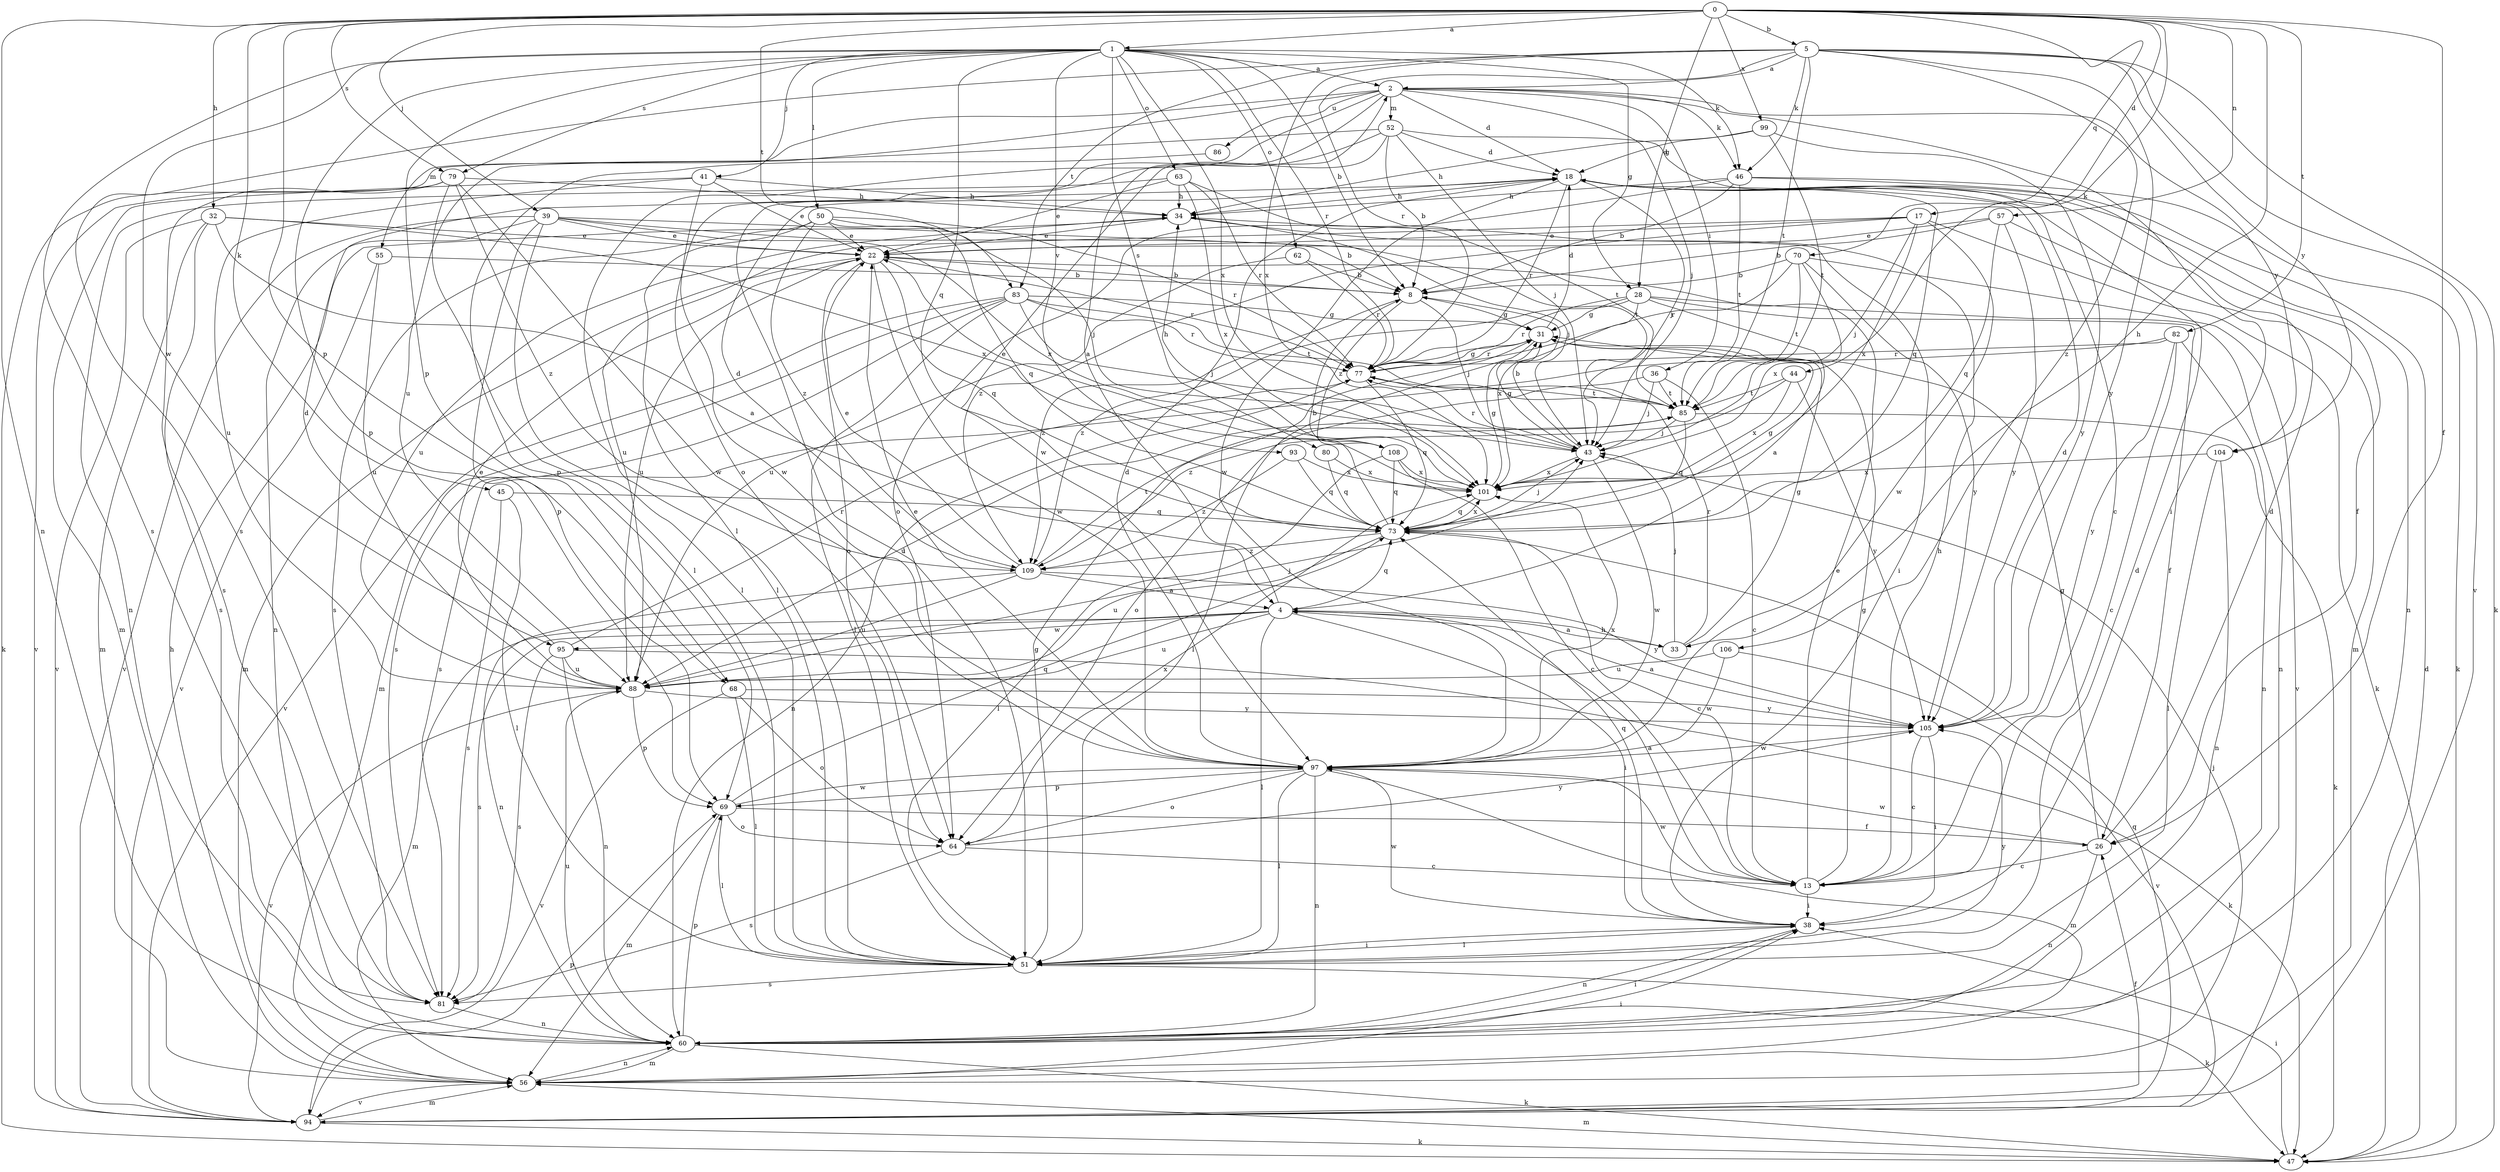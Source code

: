 strict digraph  {
0;
1;
2;
4;
5;
8;
13;
17;
18;
22;
26;
28;
31;
32;
33;
34;
36;
38;
39;
41;
43;
44;
45;
46;
47;
50;
51;
52;
55;
56;
57;
60;
62;
63;
64;
68;
69;
70;
73;
77;
79;
80;
81;
82;
83;
85;
86;
88;
93;
94;
95;
97;
99;
101;
104;
105;
106;
108;
109;
0 -> 1  [label=a];
0 -> 5  [label=b];
0 -> 17  [label=d];
0 -> 26  [label=f];
0 -> 28  [label=g];
0 -> 32  [label=h];
0 -> 33  [label=h];
0 -> 39  [label=j];
0 -> 44  [label=k];
0 -> 45  [label=k];
0 -> 57  [label=n];
0 -> 60  [label=n];
0 -> 68  [label=p];
0 -> 70  [label=q];
0 -> 79  [label=s];
0 -> 82  [label=t];
0 -> 83  [label=t];
0 -> 99  [label=x];
1 -> 2  [label=a];
1 -> 8  [label=b];
1 -> 28  [label=g];
1 -> 41  [label=j];
1 -> 46  [label=k];
1 -> 50  [label=l];
1 -> 62  [label=o];
1 -> 63  [label=o];
1 -> 68  [label=p];
1 -> 69  [label=p];
1 -> 73  [label=q];
1 -> 77  [label=r];
1 -> 79  [label=s];
1 -> 80  [label=s];
1 -> 81  [label=s];
1 -> 93  [label=v];
1 -> 95  [label=w];
1 -> 101  [label=x];
2 -> 18  [label=d];
2 -> 36  [label=i];
2 -> 38  [label=i];
2 -> 43  [label=j];
2 -> 46  [label=k];
2 -> 51  [label=l];
2 -> 52  [label=m];
2 -> 55  [label=m];
2 -> 64  [label=o];
2 -> 86  [label=u];
2 -> 88  [label=u];
2 -> 104  [label=y];
4 -> 2  [label=a];
4 -> 33  [label=h];
4 -> 38  [label=i];
4 -> 51  [label=l];
4 -> 56  [label=m];
4 -> 73  [label=q];
4 -> 81  [label=s];
4 -> 88  [label=u];
4 -> 95  [label=w];
5 -> 2  [label=a];
5 -> 46  [label=k];
5 -> 47  [label=k];
5 -> 77  [label=r];
5 -> 81  [label=s];
5 -> 83  [label=t];
5 -> 85  [label=t];
5 -> 94  [label=v];
5 -> 101  [label=x];
5 -> 104  [label=y];
5 -> 105  [label=y];
5 -> 106  [label=z];
8 -> 31  [label=g];
8 -> 43  [label=j];
8 -> 108  [label=z];
8 -> 109  [label=z];
13 -> 4  [label=a];
13 -> 22  [label=e];
13 -> 31  [label=g];
13 -> 34  [label=h];
13 -> 38  [label=i];
13 -> 97  [label=w];
17 -> 22  [label=e];
17 -> 43  [label=j];
17 -> 47  [label=k];
17 -> 88  [label=u];
17 -> 97  [label=w];
17 -> 101  [label=x];
17 -> 109  [label=z];
18 -> 34  [label=h];
18 -> 43  [label=j];
18 -> 60  [label=n];
18 -> 73  [label=q];
18 -> 77  [label=r];
18 -> 97  [label=w];
22 -> 8  [label=b];
22 -> 56  [label=m];
22 -> 64  [label=o];
22 -> 73  [label=q];
22 -> 77  [label=r];
22 -> 88  [label=u];
22 -> 97  [label=w];
26 -> 13  [label=c];
26 -> 18  [label=d];
26 -> 31  [label=g];
26 -> 60  [label=n];
26 -> 97  [label=w];
28 -> 4  [label=a];
28 -> 26  [label=f];
28 -> 31  [label=g];
28 -> 60  [label=n];
28 -> 77  [label=r];
28 -> 101  [label=x];
28 -> 109  [label=z];
31 -> 18  [label=d];
31 -> 51  [label=l];
31 -> 77  [label=r];
32 -> 4  [label=a];
32 -> 22  [label=e];
32 -> 56  [label=m];
32 -> 81  [label=s];
32 -> 94  [label=v];
32 -> 101  [label=x];
33 -> 4  [label=a];
33 -> 31  [label=g];
33 -> 43  [label=j];
33 -> 77  [label=r];
34 -> 22  [label=e];
34 -> 38  [label=i];
34 -> 43  [label=j];
34 -> 88  [label=u];
36 -> 13  [label=c];
36 -> 43  [label=j];
36 -> 64  [label=o];
36 -> 85  [label=t];
38 -> 51  [label=l];
38 -> 60  [label=n];
38 -> 73  [label=q];
38 -> 97  [label=w];
39 -> 8  [label=b];
39 -> 22  [label=e];
39 -> 51  [label=l];
39 -> 60  [label=n];
39 -> 69  [label=p];
39 -> 85  [label=t];
39 -> 94  [label=v];
39 -> 101  [label=x];
41 -> 22  [label=e];
41 -> 34  [label=h];
41 -> 56  [label=m];
41 -> 88  [label=u];
41 -> 97  [label=w];
43 -> 8  [label=b];
43 -> 31  [label=g];
43 -> 77  [label=r];
43 -> 97  [label=w];
43 -> 101  [label=x];
44 -> 85  [label=t];
44 -> 101  [label=x];
44 -> 105  [label=y];
44 -> 109  [label=z];
45 -> 51  [label=l];
45 -> 73  [label=q];
45 -> 81  [label=s];
46 -> 8  [label=b];
46 -> 26  [label=f];
46 -> 34  [label=h];
46 -> 47  [label=k];
46 -> 64  [label=o];
46 -> 85  [label=t];
47 -> 18  [label=d];
47 -> 38  [label=i];
47 -> 56  [label=m];
50 -> 22  [label=e];
50 -> 43  [label=j];
50 -> 51  [label=l];
50 -> 73  [label=q];
50 -> 77  [label=r];
50 -> 81  [label=s];
50 -> 109  [label=z];
51 -> 18  [label=d];
51 -> 31  [label=g];
51 -> 38  [label=i];
51 -> 47  [label=k];
51 -> 81  [label=s];
51 -> 105  [label=y];
52 -> 8  [label=b];
52 -> 13  [label=c];
52 -> 18  [label=d];
52 -> 43  [label=j];
52 -> 47  [label=k];
52 -> 51  [label=l];
52 -> 97  [label=w];
55 -> 8  [label=b];
55 -> 88  [label=u];
55 -> 94  [label=v];
56 -> 34  [label=h];
56 -> 38  [label=i];
56 -> 43  [label=j];
56 -> 60  [label=n];
56 -> 94  [label=v];
57 -> 8  [label=b];
57 -> 22  [label=e];
57 -> 56  [label=m];
57 -> 73  [label=q];
57 -> 105  [label=y];
60 -> 38  [label=i];
60 -> 47  [label=k];
60 -> 56  [label=m];
60 -> 69  [label=p];
60 -> 88  [label=u];
62 -> 8  [label=b];
62 -> 77  [label=r];
62 -> 88  [label=u];
63 -> 22  [label=e];
63 -> 34  [label=h];
63 -> 60  [label=n];
63 -> 77  [label=r];
63 -> 85  [label=t];
63 -> 101  [label=x];
64 -> 13  [label=c];
64 -> 81  [label=s];
64 -> 101  [label=x];
64 -> 105  [label=y];
68 -> 51  [label=l];
68 -> 64  [label=o];
68 -> 94  [label=v];
68 -> 105  [label=y];
69 -> 26  [label=f];
69 -> 51  [label=l];
69 -> 56  [label=m];
69 -> 64  [label=o];
69 -> 73  [label=q];
69 -> 97  [label=w];
70 -> 8  [label=b];
70 -> 77  [label=r];
70 -> 85  [label=t];
70 -> 94  [label=v];
70 -> 101  [label=x];
70 -> 105  [label=y];
73 -> 8  [label=b];
73 -> 13  [label=c];
73 -> 31  [label=g];
73 -> 43  [label=j];
73 -> 88  [label=u];
73 -> 101  [label=x];
73 -> 109  [label=z];
77 -> 31  [label=g];
77 -> 60  [label=n];
77 -> 73  [label=q];
77 -> 85  [label=t];
79 -> 34  [label=h];
79 -> 51  [label=l];
79 -> 81  [label=s];
79 -> 94  [label=v];
79 -> 97  [label=w];
79 -> 109  [label=z];
80 -> 73  [label=q];
80 -> 101  [label=x];
81 -> 60  [label=n];
82 -> 13  [label=c];
82 -> 60  [label=n];
82 -> 77  [label=r];
82 -> 81  [label=s];
82 -> 105  [label=y];
83 -> 31  [label=g];
83 -> 43  [label=j];
83 -> 51  [label=l];
83 -> 56  [label=m];
83 -> 77  [label=r];
83 -> 81  [label=s];
83 -> 85  [label=t];
83 -> 94  [label=v];
85 -> 43  [label=j];
85 -> 47  [label=k];
85 -> 73  [label=q];
85 -> 88  [label=u];
86 -> 69  [label=p];
88 -> 22  [label=e];
88 -> 43  [label=j];
88 -> 69  [label=p];
88 -> 94  [label=v];
88 -> 105  [label=y];
93 -> 73  [label=q];
93 -> 101  [label=x];
93 -> 109  [label=z];
94 -> 26  [label=f];
94 -> 47  [label=k];
94 -> 56  [label=m];
94 -> 69  [label=p];
94 -> 73  [label=q];
95 -> 18  [label=d];
95 -> 47  [label=k];
95 -> 60  [label=n];
95 -> 77  [label=r];
95 -> 81  [label=s];
95 -> 88  [label=u];
97 -> 18  [label=d];
97 -> 22  [label=e];
97 -> 51  [label=l];
97 -> 56  [label=m];
97 -> 60  [label=n];
97 -> 64  [label=o];
97 -> 69  [label=p];
97 -> 101  [label=x];
99 -> 18  [label=d];
99 -> 34  [label=h];
99 -> 85  [label=t];
99 -> 105  [label=y];
101 -> 31  [label=g];
101 -> 73  [label=q];
104 -> 51  [label=l];
104 -> 60  [label=n];
104 -> 101  [label=x];
105 -> 4  [label=a];
105 -> 13  [label=c];
105 -> 18  [label=d];
105 -> 38  [label=i];
105 -> 97  [label=w];
106 -> 88  [label=u];
106 -> 94  [label=v];
106 -> 97  [label=w];
108 -> 13  [label=c];
108 -> 22  [label=e];
108 -> 34  [label=h];
108 -> 51  [label=l];
108 -> 73  [label=q];
108 -> 101  [label=x];
109 -> 4  [label=a];
109 -> 18  [label=d];
109 -> 22  [label=e];
109 -> 60  [label=n];
109 -> 85  [label=t];
109 -> 88  [label=u];
109 -> 105  [label=y];
}

